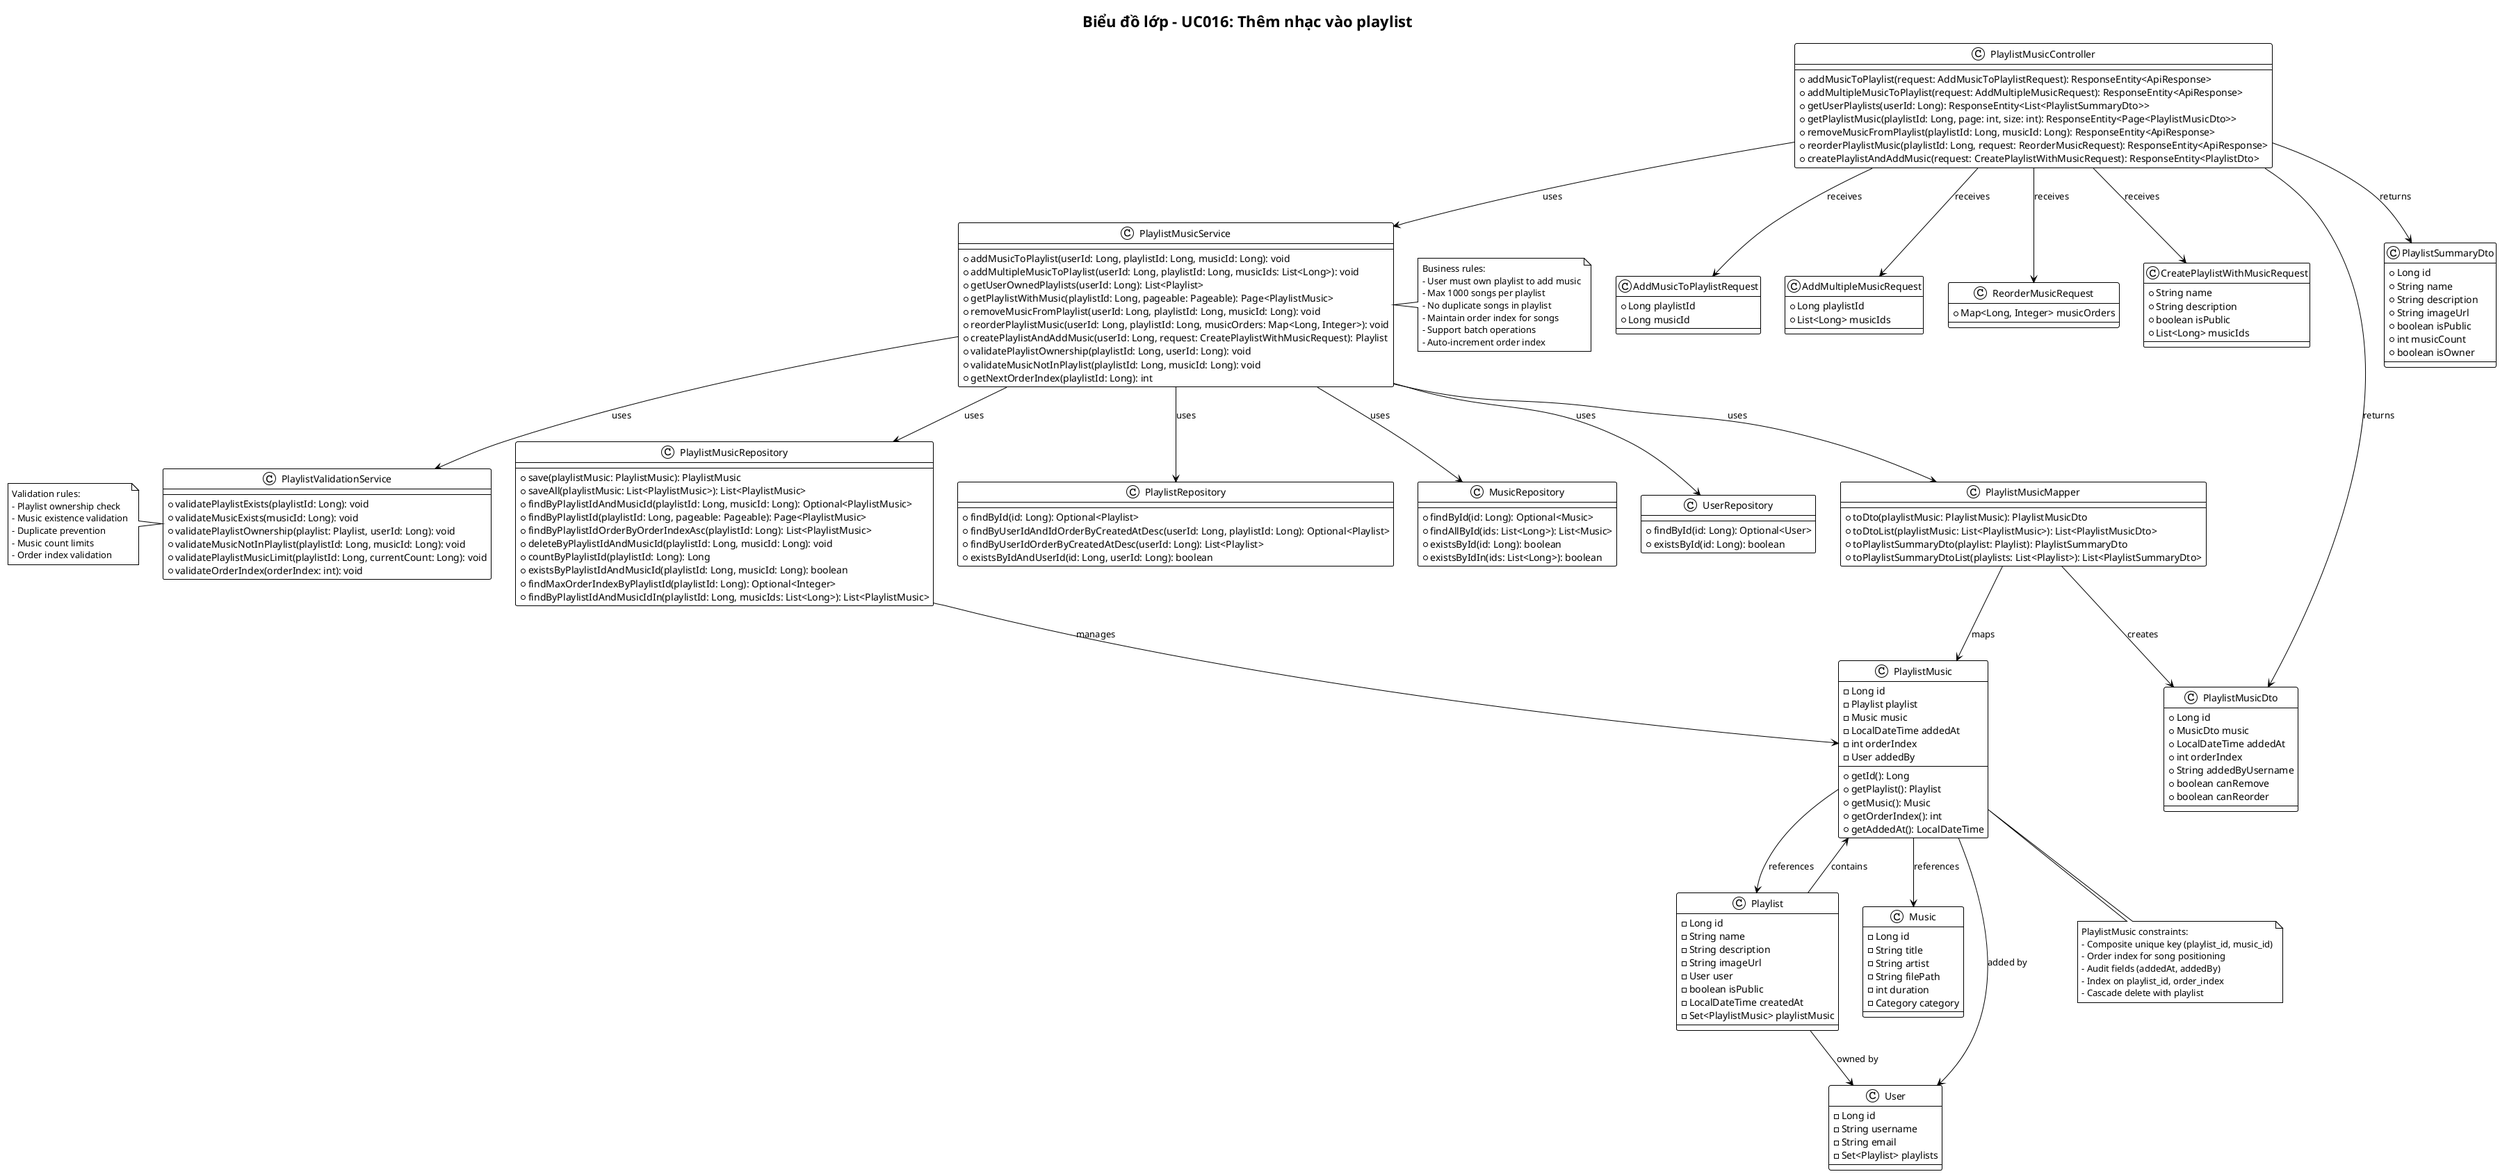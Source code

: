 @startuml UC016-Class-Diagram-Them-Nhac-Vao-Playlist
!theme plain

title Biểu đồ lớp - UC016: Thêm nhạc vào playlist

class PlaylistMusicController {
    + addMusicToPlaylist(request: AddMusicToPlaylistRequest): ResponseEntity<ApiResponse>
    + addMultipleMusicToPlaylist(request: AddMultipleMusicRequest): ResponseEntity<ApiResponse>
    + getUserPlaylists(userId: Long): ResponseEntity<List<PlaylistSummaryDto>>
    + getPlaylistMusic(playlistId: Long, page: int, size: int): ResponseEntity<Page<PlaylistMusicDto>>
    + removeMusicFromPlaylist(playlistId: Long, musicId: Long): ResponseEntity<ApiResponse>
    + reorderPlaylistMusic(playlistId: Long, request: ReorderMusicRequest): ResponseEntity<ApiResponse>
    + createPlaylistAndAddMusic(request: CreatePlaylistWithMusicRequest): ResponseEntity<PlaylistDto>
}

class PlaylistMusicService {
    + addMusicToPlaylist(userId: Long, playlistId: Long, musicId: Long): void
    + addMultipleMusicToPlaylist(userId: Long, playlistId: Long, musicIds: List<Long>): void
    + getUserOwnedPlaylists(userId: Long): List<Playlist>
    + getPlaylistWithMusic(playlistId: Long, pageable: Pageable): Page<PlaylistMusic>
    + removeMusicFromPlaylist(userId: Long, playlistId: Long, musicId: Long): void
    + reorderPlaylistMusic(userId: Long, playlistId: Long, musicOrders: Map<Long, Integer>): void
    + createPlaylistAndAddMusic(userId: Long, request: CreatePlaylistWithMusicRequest): Playlist
    + validatePlaylistOwnership(playlistId: Long, userId: Long): void
    + validateMusicNotInPlaylist(playlistId: Long, musicId: Long): void
    + getNextOrderIndex(playlistId: Long): int
}

class PlaylistMusic {
    - Long id
    - Playlist playlist
    - Music music
    - LocalDateTime addedAt
    - int orderIndex
    - User addedBy
    + getId(): Long
    + getPlaylist(): Playlist
    + getMusic(): Music
    + getOrderIndex(): int
    + getAddedAt(): LocalDateTime
}

class PlaylistMusicRepository {
    + save(playlistMusic: PlaylistMusic): PlaylistMusic
    + saveAll(playlistMusic: List<PlaylistMusic>): List<PlaylistMusic>
    + findByPlaylistIdAndMusicId(playlistId: Long, musicId: Long): Optional<PlaylistMusic>
    + findByPlaylistId(playlistId: Long, pageable: Pageable): Page<PlaylistMusic>
    + findByPlaylistIdOrderByOrderIndexAsc(playlistId: Long): List<PlaylistMusic>
    + deleteByPlaylistIdAndMusicId(playlistId: Long, musicId: Long): void
    + countByPlaylistId(playlistId: Long): Long
    + existsByPlaylistIdAndMusicId(playlistId: Long, musicId: Long): boolean
    + findMaxOrderIndexByPlaylistId(playlistId: Long): Optional<Integer>
    + findByPlaylistIdAndMusicIdIn(playlistId: Long, musicIds: List<Long>): List<PlaylistMusic>
}

class PlaylistRepository {
    + findById(id: Long): Optional<Playlist>
    + findByUserIdAndIdOrderByCreatedAtDesc(userId: Long, playlistId: Long): Optional<Playlist>
    + findByUserIdOrderByCreatedAtDesc(userId: Long): List<Playlist>
    + existsByIdAndUserId(id: Long, userId: Long): boolean
}

class MusicRepository {
    + findById(id: Long): Optional<Music>
    + findAllById(ids: List<Long>): List<Music>
    + existsById(id: Long): boolean
    + existsByIdIn(ids: List<Long>): boolean
}

class UserRepository {
    + findById(id: Long): Optional<User>
    + existsById(id: Long): boolean
}

class AddMusicToPlaylistRequest {
    + Long playlistId
    + Long musicId
}

class AddMultipleMusicRequest {
    + Long playlistId
    + List<Long> musicIds
}

class ReorderMusicRequest {
    + Map<Long, Integer> musicOrders
}

class CreatePlaylistWithMusicRequest {
    + String name
    + String description
    + boolean isPublic
    + List<Long> musicIds
}

class PlaylistMusicDto {
    + Long id
    + MusicDto music
    + LocalDateTime addedAt
    + int orderIndex
    + String addedByUsername
    + boolean canRemove
    + boolean canReorder
}

class PlaylistSummaryDto {
    + Long id
    + String name
    + String description
    + String imageUrl
    + boolean isPublic
    + int musicCount
    + boolean isOwner
}

class Playlist {
    - Long id
    - String name
    - String description
    - String imageUrl
    - User user
    - boolean isPublic
    - LocalDateTime createdAt
    - Set<PlaylistMusic> playlistMusic
}

class Music {
    - Long id
    - String title
    - String artist
    - String filePath
    - int duration
    - Category category
}

class User {
    - Long id
    - String username
    - String email
    - Set<Playlist> playlists
}

class PlaylistMusicMapper {
    + toDto(playlistMusic: PlaylistMusic): PlaylistMusicDto
    + toDtoList(playlistMusic: List<PlaylistMusic>): List<PlaylistMusicDto>
    + toPlaylistSummaryDto(playlist: Playlist): PlaylistSummaryDto
    + toPlaylistSummaryDtoList(playlists: List<Playlist>): List<PlaylistSummaryDto>
}

class PlaylistValidationService {
    + validatePlaylistExists(playlistId: Long): void
    + validateMusicExists(musicId: Long): void
    + validatePlaylistOwnership(playlist: Playlist, userId: Long): void
    + validateMusicNotInPlaylist(playlistId: Long, musicId: Long): void
    + validatePlaylistMusicLimit(playlistId: Long, currentCount: Long): void
    + validateOrderIndex(orderIndex: int): void
}

' Relationships
PlaylistMusicController --> PlaylistMusicService : uses
PlaylistMusicController --> AddMusicToPlaylistRequest : receives
PlaylistMusicController --> AddMultipleMusicRequest : receives
PlaylistMusicController --> ReorderMusicRequest : receives
PlaylistMusicController --> CreatePlaylistWithMusicRequest : receives
PlaylistMusicController --> PlaylistMusicDto : returns
PlaylistMusicController --> PlaylistSummaryDto : returns

PlaylistMusicService --> PlaylistMusicRepository : uses
PlaylistMusicService --> PlaylistRepository : uses
PlaylistMusicService --> MusicRepository : uses
PlaylistMusicService --> UserRepository : uses
PlaylistMusicService --> PlaylistMusicMapper : uses
PlaylistMusicService --> PlaylistValidationService : uses

PlaylistMusicRepository --> PlaylistMusic : manages
PlaylistMusic --> Playlist : references
PlaylistMusic --> Music : references
PlaylistMusic --> User : added by
Playlist --> User : owned by
Playlist --> PlaylistMusic : contains

PlaylistMusicMapper --> PlaylistMusic : maps
PlaylistMusicMapper --> PlaylistMusicDto : creates

note right of PlaylistMusicService
  Business rules:
  - User must own playlist to add music
  - Max 1000 songs per playlist
  - No duplicate songs in playlist
  - Maintain order index for songs
  - Support batch operations
  - Auto-increment order index
end note

note bottom of PlaylistMusic
  PlaylistMusic constraints:
  - Composite unique key (playlist_id, music_id)
  - Order index for song positioning
  - Audit fields (addedAt, addedBy)
  - Index on playlist_id, order_index
  - Cascade delete with playlist
end note

note left of PlaylistValidationService
  Validation rules:
  - Playlist ownership check
  - Music existence validation
  - Duplicate prevention
  - Music count limits
  - Order index validation
end note

@enduml
